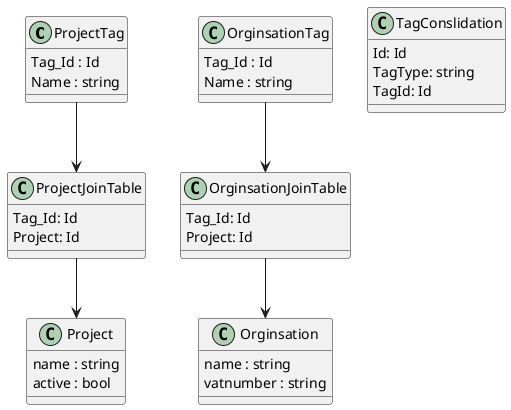 @startuml
class ProjectTag
{
  Tag_Id : Id
  Name : string
}

class OrginsationTag
{
  Tag_Id : Id
  Name : string
}

class ProjectJoinTable
{
  Tag_Id: Id
  Project: Id
}

class OrginsationJoinTable
{
  Tag_Id: Id
  Project: Id
}

class Orginsation
{
  name : string
  vatnumber : string
}
class Project
{
 name : string
 active : bool
}

class TagConslidation
{
  Id: Id
  TagType: string
  TagId: Id
}

ProjectTag --> ProjectJoinTable
ProjectJoinTable --> Project

OrginsationTag --> OrginsationJoinTable
OrginsationJoinTable --> Orginsation

@enduml
